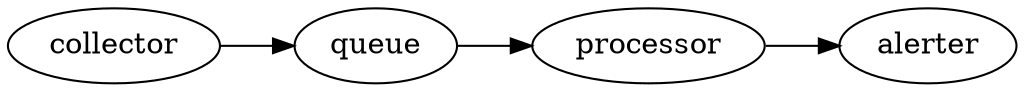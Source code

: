 digraph g {
  rankdir = "LR";
  collector -> queue;
  queue -> processor;
  processor -> alerter;
}
